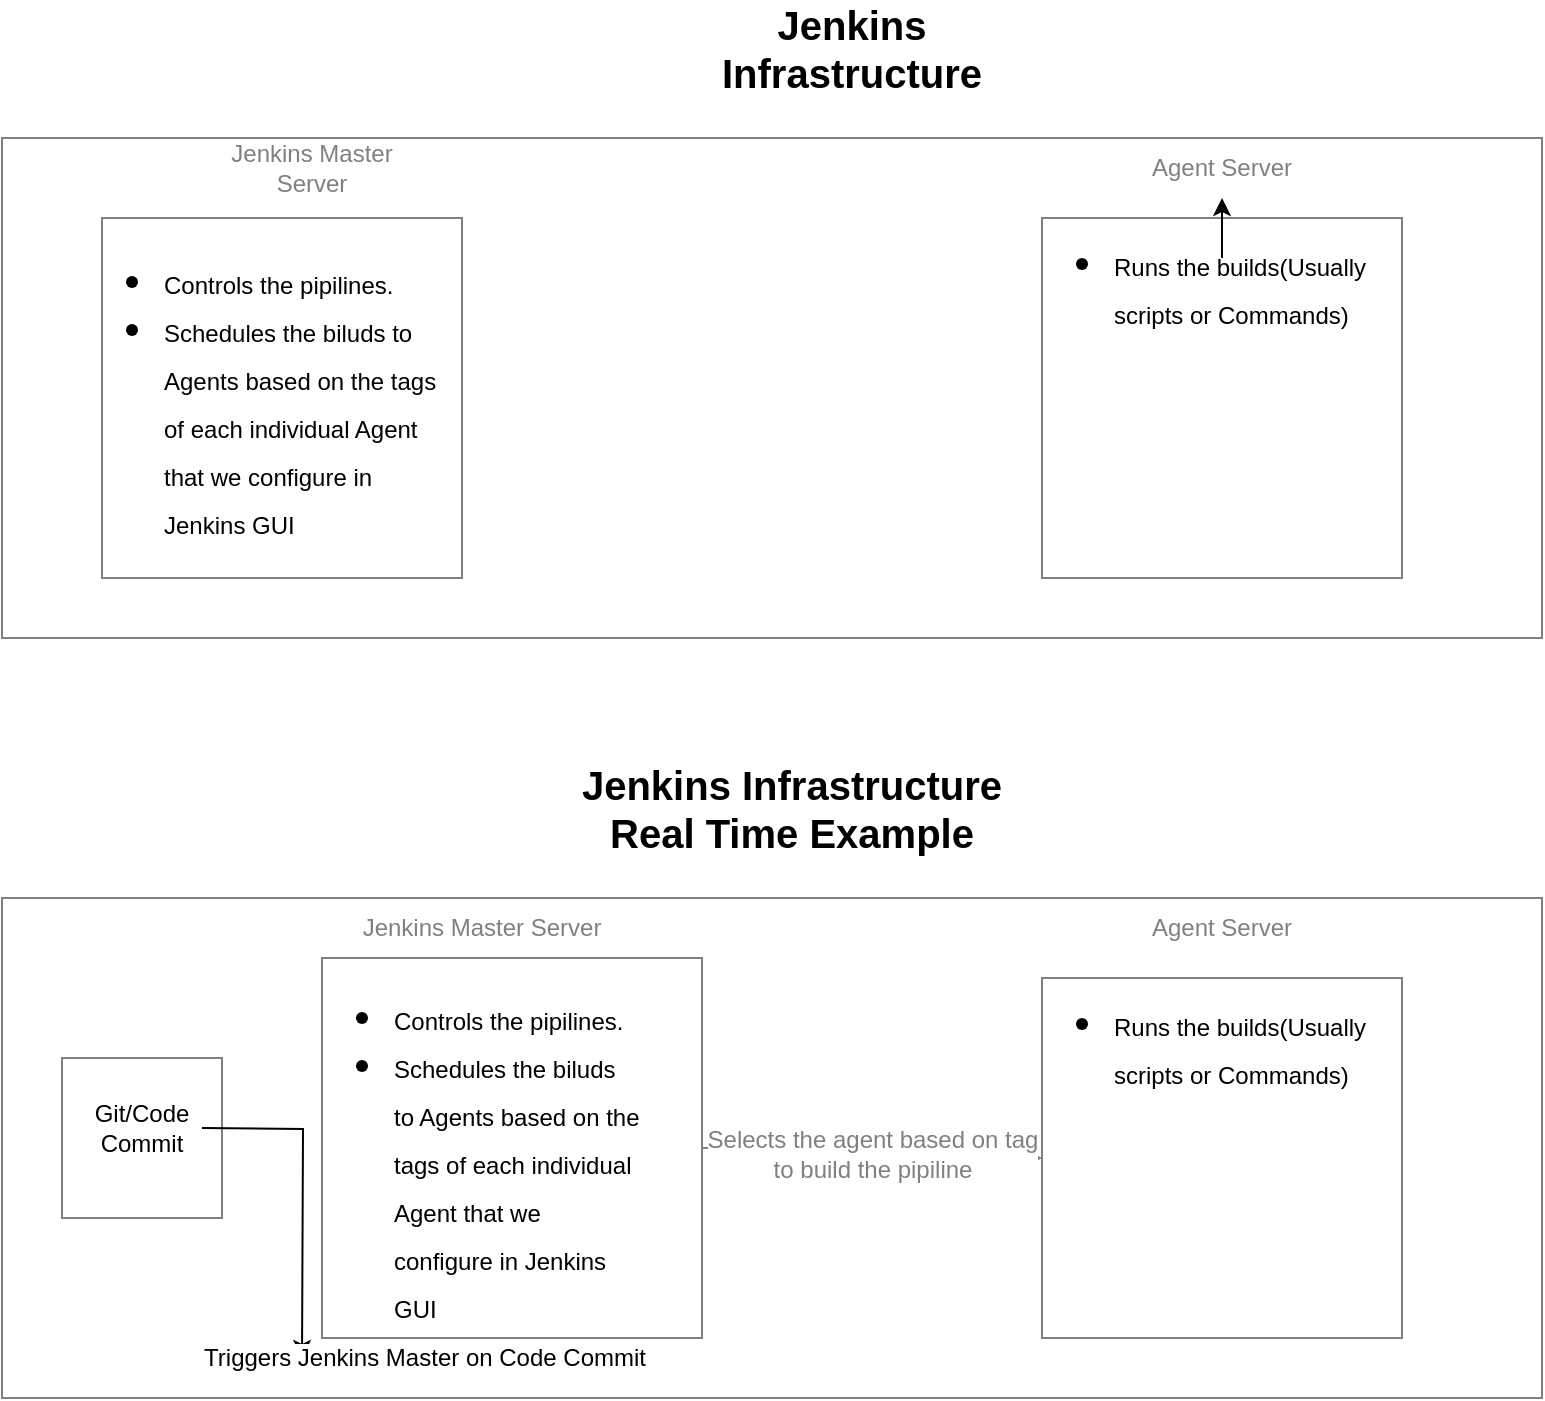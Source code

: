 <mxfile version="20.8.10" type="github">
  <diagram name="Page-1" id="zgnzpY38JLCEfD52P7mr">
    <mxGraphModel dx="880" dy="452" grid="1" gridSize="10" guides="1" tooltips="1" connect="1" arrows="1" fold="1" page="1" pageScale="1" pageWidth="850" pageHeight="1100" math="0" shadow="0">
      <root>
        <mxCell id="0" />
        <mxCell id="1" parent="0" />
        <mxCell id="1_3MHemiJ91LiDYPiwAv-1" value="" style="whiteSpace=wrap;html=1;aspect=fixed;" parent="1" vertex="1">
          <mxGeometry x="530" y="170" width="180" height="180" as="geometry" />
        </mxCell>
        <mxCell id="1_3MHemiJ91LiDYPiwAv-2" value="" style="whiteSpace=wrap;html=1;aspect=fixed;" parent="1" vertex="1">
          <mxGeometry x="60" y="170" width="180" height="180" as="geometry" />
        </mxCell>
        <mxCell id="1_3MHemiJ91LiDYPiwAv-3" value="Jenkins Master Server" style="text;html=1;strokeColor=none;fillColor=none;align=center;verticalAlign=middle;whiteSpace=wrap;rounded=0;" parent="1" vertex="1">
          <mxGeometry x="110" y="130" width="110" height="30" as="geometry" />
        </mxCell>
        <mxCell id="1_3MHemiJ91LiDYPiwAv-4" value="Agent Server" style="text;html=1;strokeColor=none;fillColor=none;align=center;verticalAlign=middle;whiteSpace=wrap;rounded=0;" parent="1" vertex="1">
          <mxGeometry x="565" y="130" width="110" height="30" as="geometry" />
        </mxCell>
        <mxCell id="1_3MHemiJ91LiDYPiwAv-7" value="" style="rounded=0;whiteSpace=wrap;html=1;strokeColor=default;opacity=50;" parent="1" vertex="1">
          <mxGeometry x="10" y="130" width="770" height="250" as="geometry" />
        </mxCell>
        <mxCell id="1_3MHemiJ91LiDYPiwAv-8" value="&lt;b&gt;&lt;font style=&quot;font-size: 20px;&quot;&gt;Jenkins Infrastructure&lt;/font&gt;&lt;/b&gt;" style="text;html=1;strokeColor=none;fillColor=none;align=center;verticalAlign=middle;whiteSpace=wrap;rounded=0;" parent="1" vertex="1">
          <mxGeometry x="360" y="70" width="150" height="30" as="geometry" />
        </mxCell>
        <mxCell id="1_3MHemiJ91LiDYPiwAv-9" value="&lt;p style=&quot;line-height: 60%;&quot;&gt;&lt;/p&gt;&lt;ul&gt;&lt;li style=&quot;text-align: left;&quot;&gt;&lt;font style=&quot;font-size: 12px;&quot;&gt;Controls the pipilines.&lt;/font&gt;&lt;/li&gt;&lt;li style=&quot;text-align: left;&quot;&gt;&lt;font style=&quot;font-size: 12px;&quot;&gt;Schedules the biluds to Agents based on the tags of each individual Agent that we configure in Jenkins GUI&lt;/font&gt;&lt;/li&gt;&lt;/ul&gt;&lt;p&gt;&lt;/p&gt;" style="text;html=1;strokeColor=none;fillColor=none;align=center;verticalAlign=middle;whiteSpace=wrap;rounded=0;fontSize=20;" parent="1" vertex="1">
          <mxGeometry x="50" y="245" width="190" height="30" as="geometry" />
        </mxCell>
        <mxCell id="1_3MHemiJ91LiDYPiwAv-11" value="" style="edgeStyle=orthogonalEdgeStyle;rounded=0;orthogonalLoop=1;jettySize=auto;html=1;fontSize=12;" parent="1" source="1_3MHemiJ91LiDYPiwAv-10" target="1_3MHemiJ91LiDYPiwAv-4" edge="1">
          <mxGeometry relative="1" as="geometry" />
        </mxCell>
        <mxCell id="1_3MHemiJ91LiDYPiwAv-10" value="&lt;p style=&quot;line-height: 60%;&quot;&gt;&lt;/p&gt;&lt;ul&gt;&lt;li style=&quot;text-align: left;&quot;&gt;&lt;span style=&quot;font-size: 12px; background-color: initial;&quot;&gt;Runs the builds(Usually scripts or Commands)&lt;/span&gt;&lt;br&gt;&lt;/li&gt;&lt;/ul&gt;&lt;p&gt;&lt;/p&gt;" style="text;html=1;strokeColor=none;fillColor=none;align=center;verticalAlign=middle;whiteSpace=wrap;rounded=0;fontSize=20;" parent="1" vertex="1">
          <mxGeometry x="525" y="190" width="190" height="25" as="geometry" />
        </mxCell>
        <mxCell id="03XTWOD776x2py8IYCl4-10" value="" style="whiteSpace=wrap;html=1;aspect=fixed;" vertex="1" parent="1">
          <mxGeometry x="530" y="550" width="180" height="180" as="geometry" />
        </mxCell>
        <mxCell id="03XTWOD776x2py8IYCl4-37" value="Selects the agent based on tag &lt;br&gt;to build the pipiline" style="edgeStyle=orthogonalEdgeStyle;rounded=0;orthogonalLoop=1;jettySize=auto;html=1;entryX=0;entryY=0.5;entryDx=0;entryDy=0;fontSize=12;" edge="1" parent="1" source="03XTWOD776x2py8IYCl4-11" target="03XTWOD776x2py8IYCl4-10">
          <mxGeometry relative="1" as="geometry" />
        </mxCell>
        <mxCell id="03XTWOD776x2py8IYCl4-11" value="" style="whiteSpace=wrap;html=1;aspect=fixed;" vertex="1" parent="1">
          <mxGeometry x="170" y="540" width="190" height="190" as="geometry" />
        </mxCell>
        <mxCell id="03XTWOD776x2py8IYCl4-12" value="Jenkins Master Server" style="text;html=1;strokeColor=none;fillColor=none;align=center;verticalAlign=middle;whiteSpace=wrap;rounded=0;" vertex="1" parent="1">
          <mxGeometry x="110" y="510" width="280" height="30" as="geometry" />
        </mxCell>
        <mxCell id="03XTWOD776x2py8IYCl4-13" value="Agent Server" style="text;html=1;strokeColor=none;fillColor=none;align=center;verticalAlign=middle;whiteSpace=wrap;rounded=0;" vertex="1" parent="1">
          <mxGeometry x="565" y="510" width="110" height="30" as="geometry" />
        </mxCell>
        <mxCell id="03XTWOD776x2py8IYCl4-14" value="" style="rounded=0;whiteSpace=wrap;html=1;strokeColor=default;opacity=50;" vertex="1" parent="1">
          <mxGeometry x="10" y="510" width="770" height="250" as="geometry" />
        </mxCell>
        <mxCell id="03XTWOD776x2py8IYCl4-15" value="&lt;b&gt;&lt;font style=&quot;font-size: 20px;&quot;&gt;Jenkins Infrastructure Real Time Example&lt;/font&gt;&lt;/b&gt;" style="text;html=1;strokeColor=none;fillColor=none;align=center;verticalAlign=middle;whiteSpace=wrap;rounded=0;" vertex="1" parent="1">
          <mxGeometry x="290" y="450" width="230" height="30" as="geometry" />
        </mxCell>
        <mxCell id="03XTWOD776x2py8IYCl4-16" value="&lt;p style=&quot;line-height: 60%;&quot;&gt;&lt;/p&gt;&lt;ul&gt;&lt;li style=&quot;text-align: left;&quot;&gt;&lt;font style=&quot;font-size: 12px;&quot;&gt;Controls the pipilines.&lt;/font&gt;&lt;/li&gt;&lt;li style=&quot;text-align: left;&quot;&gt;&lt;font style=&quot;font-size: 12px;&quot;&gt;Schedules the biluds to Agents based on the tags of each individual Agent that we configure in Jenkins GUI&lt;/font&gt;&lt;/li&gt;&lt;/ul&gt;&lt;p&gt;&lt;/p&gt;" style="text;html=1;strokeColor=none;fillColor=none;align=center;verticalAlign=middle;whiteSpace=wrap;rounded=0;fontSize=20;" vertex="1" parent="1">
          <mxGeometry x="165" y="625" width="165" height="30" as="geometry" />
        </mxCell>
        <mxCell id="03XTWOD776x2py8IYCl4-18" value="&lt;p style=&quot;line-height: 60%;&quot;&gt;&lt;/p&gt;&lt;ul&gt;&lt;li style=&quot;text-align: left;&quot;&gt;&lt;span style=&quot;font-size: 12px; background-color: initial;&quot;&gt;Runs the builds(Usually scripts or Commands)&lt;/span&gt;&lt;br&gt;&lt;/li&gt;&lt;/ul&gt;&lt;p&gt;&lt;/p&gt;" style="text;html=1;strokeColor=none;fillColor=none;align=center;verticalAlign=middle;whiteSpace=wrap;rounded=0;fontSize=20;" vertex="1" parent="1">
          <mxGeometry x="525" y="570" width="190" height="25" as="geometry" />
        </mxCell>
        <mxCell id="03XTWOD776x2py8IYCl4-19" value="" style="whiteSpace=wrap;html=1;aspect=fixed;strokeColor=default;fontSize=12;opacity=50;" vertex="1" parent="1">
          <mxGeometry x="40" y="590" width="80" height="80" as="geometry" />
        </mxCell>
        <mxCell id="03XTWOD776x2py8IYCl4-22" style="edgeStyle=orthogonalEdgeStyle;rounded=0;orthogonalLoop=1;jettySize=auto;html=1;fontSize=12;" edge="1" parent="1">
          <mxGeometry relative="1" as="geometry">
            <mxPoint x="110" y="625" as="sourcePoint" />
            <mxPoint x="160" y="740" as="targetPoint" />
          </mxGeometry>
        </mxCell>
        <mxCell id="03XTWOD776x2py8IYCl4-23" value="Triggers Jenkins Master on Code Commit" style="edgeLabel;html=1;align=center;verticalAlign=middle;resizable=0;points=[];fontSize=12;" vertex="1" connectable="0" parent="03XTWOD776x2py8IYCl4-22">
          <mxGeometry x="-0.229" y="4" relative="1" as="geometry">
            <mxPoint x="56" y="101" as="offset" />
          </mxGeometry>
        </mxCell>
        <mxCell id="03XTWOD776x2py8IYCl4-20" value="Git/Code Commit" style="text;html=1;strokeColor=none;fillColor=none;align=center;verticalAlign=middle;whiteSpace=wrap;rounded=0;fontSize=12;" vertex="1" parent="1">
          <mxGeometry x="50" y="610" width="60" height="30" as="geometry" />
        </mxCell>
      </root>
    </mxGraphModel>
  </diagram>
</mxfile>
